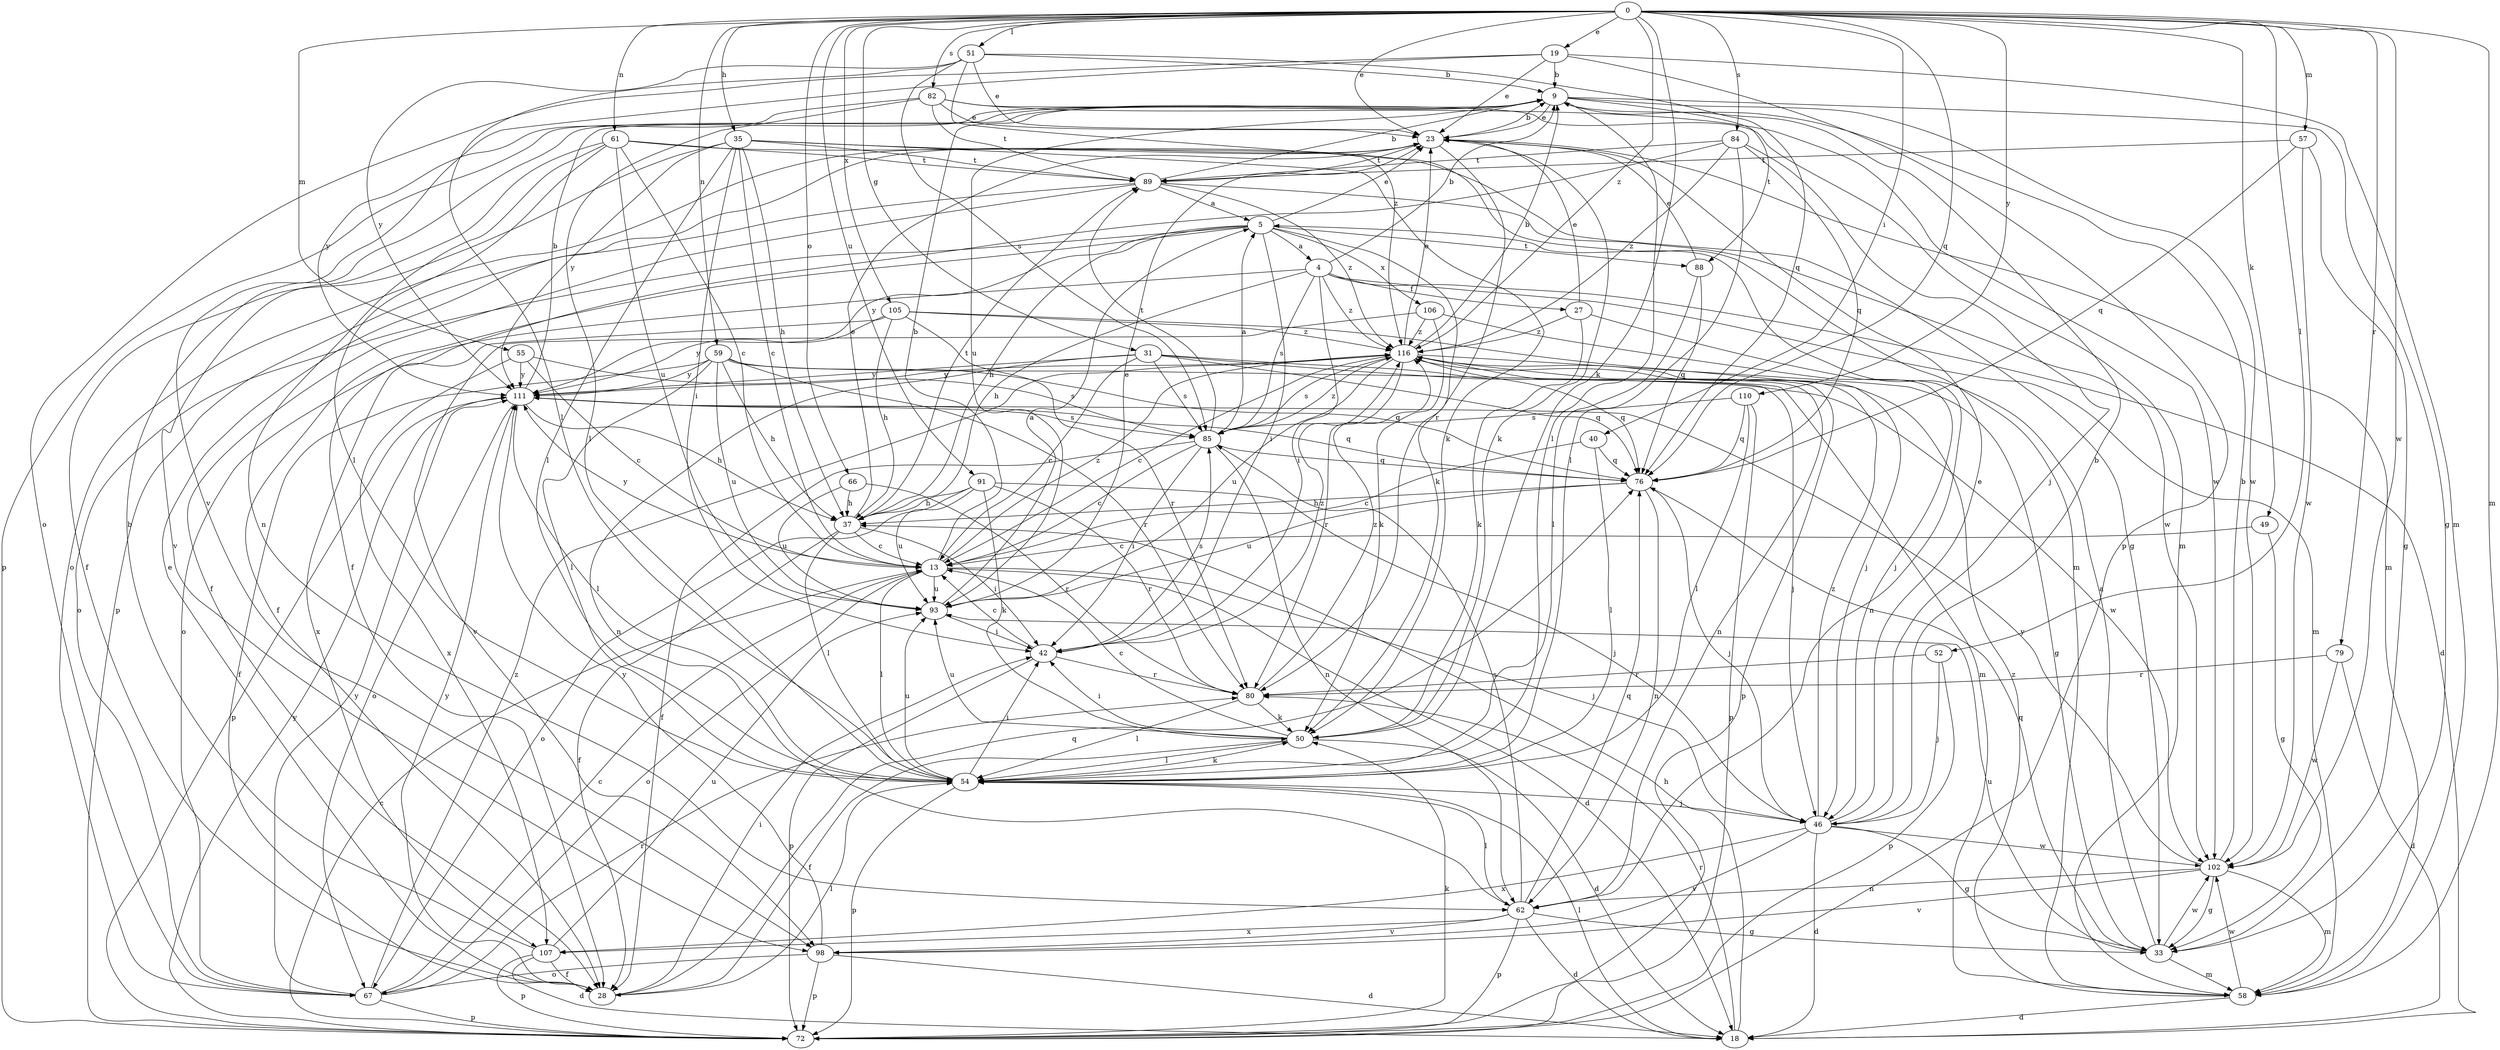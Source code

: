 strict digraph  {
0;
4;
5;
9;
13;
18;
19;
23;
27;
28;
31;
33;
35;
37;
40;
42;
46;
49;
50;
51;
52;
54;
55;
57;
58;
59;
61;
62;
66;
67;
72;
76;
79;
80;
82;
84;
85;
88;
89;
91;
93;
98;
102;
105;
106;
107;
110;
111;
116;
0 -> 19  [label=e];
0 -> 23  [label=e];
0 -> 31  [label=g];
0 -> 35  [label=h];
0 -> 40  [label=i];
0 -> 49  [label=k];
0 -> 50  [label=k];
0 -> 51  [label=l];
0 -> 52  [label=l];
0 -> 55  [label=m];
0 -> 57  [label=m];
0 -> 58  [label=m];
0 -> 59  [label=n];
0 -> 61  [label=n];
0 -> 66  [label=o];
0 -> 76  [label=q];
0 -> 79  [label=r];
0 -> 82  [label=s];
0 -> 84  [label=s];
0 -> 91  [label=u];
0 -> 102  [label=w];
0 -> 105  [label=x];
0 -> 110  [label=y];
0 -> 116  [label=z];
4 -> 9  [label=b];
4 -> 18  [label=d];
4 -> 27  [label=f];
4 -> 37  [label=h];
4 -> 42  [label=i];
4 -> 58  [label=m];
4 -> 67  [label=o];
4 -> 85  [label=s];
4 -> 116  [label=z];
5 -> 4  [label=a];
5 -> 23  [label=e];
5 -> 28  [label=f];
5 -> 37  [label=h];
5 -> 42  [label=i];
5 -> 50  [label=k];
5 -> 67  [label=o];
5 -> 88  [label=t];
5 -> 106  [label=x];
5 -> 111  [label=y];
9 -> 23  [label=e];
9 -> 33  [label=g];
9 -> 54  [label=l];
9 -> 72  [label=p];
9 -> 88  [label=t];
9 -> 93  [label=u];
9 -> 102  [label=w];
13 -> 9  [label=b];
13 -> 18  [label=d];
13 -> 46  [label=j];
13 -> 54  [label=l];
13 -> 67  [label=o];
13 -> 93  [label=u];
13 -> 111  [label=y];
13 -> 116  [label=z];
18 -> 37  [label=h];
18 -> 54  [label=l];
18 -> 80  [label=r];
19 -> 9  [label=b];
19 -> 23  [label=e];
19 -> 58  [label=m];
19 -> 67  [label=o];
19 -> 72  [label=p];
19 -> 98  [label=v];
23 -> 9  [label=b];
23 -> 50  [label=k];
23 -> 58  [label=m];
23 -> 67  [label=o];
23 -> 80  [label=r];
23 -> 89  [label=t];
27 -> 23  [label=e];
27 -> 50  [label=k];
27 -> 62  [label=n];
27 -> 116  [label=z];
28 -> 23  [label=e];
28 -> 42  [label=i];
28 -> 54  [label=l];
28 -> 76  [label=q];
28 -> 111  [label=y];
31 -> 13  [label=c];
31 -> 46  [label=j];
31 -> 58  [label=m];
31 -> 62  [label=n];
31 -> 76  [label=q];
31 -> 85  [label=s];
31 -> 111  [label=y];
33 -> 5  [label=a];
33 -> 58  [label=m];
33 -> 76  [label=q];
33 -> 93  [label=u];
33 -> 102  [label=w];
35 -> 13  [label=c];
35 -> 28  [label=f];
35 -> 37  [label=h];
35 -> 42  [label=i];
35 -> 50  [label=k];
35 -> 54  [label=l];
35 -> 58  [label=m];
35 -> 89  [label=t];
35 -> 111  [label=y];
37 -> 13  [label=c];
37 -> 23  [label=e];
37 -> 28  [label=f];
37 -> 42  [label=i];
37 -> 54  [label=l];
37 -> 89  [label=t];
40 -> 13  [label=c];
40 -> 54  [label=l];
40 -> 76  [label=q];
42 -> 13  [label=c];
42 -> 72  [label=p];
42 -> 80  [label=r];
42 -> 85  [label=s];
42 -> 116  [label=z];
46 -> 9  [label=b];
46 -> 18  [label=d];
46 -> 23  [label=e];
46 -> 33  [label=g];
46 -> 98  [label=v];
46 -> 102  [label=w];
46 -> 107  [label=x];
46 -> 116  [label=z];
49 -> 13  [label=c];
49 -> 33  [label=g];
50 -> 13  [label=c];
50 -> 18  [label=d];
50 -> 28  [label=f];
50 -> 42  [label=i];
50 -> 54  [label=l];
50 -> 93  [label=u];
51 -> 9  [label=b];
51 -> 23  [label=e];
51 -> 54  [label=l];
51 -> 76  [label=q];
51 -> 85  [label=s];
51 -> 111  [label=y];
51 -> 116  [label=z];
52 -> 46  [label=j];
52 -> 72  [label=p];
52 -> 80  [label=r];
54 -> 42  [label=i];
54 -> 46  [label=j];
54 -> 50  [label=k];
54 -> 72  [label=p];
54 -> 93  [label=u];
55 -> 13  [label=c];
55 -> 85  [label=s];
55 -> 107  [label=x];
55 -> 111  [label=y];
57 -> 33  [label=g];
57 -> 76  [label=q];
57 -> 89  [label=t];
57 -> 102  [label=w];
58 -> 18  [label=d];
58 -> 102  [label=w];
58 -> 116  [label=z];
59 -> 28  [label=f];
59 -> 37  [label=h];
59 -> 54  [label=l];
59 -> 76  [label=q];
59 -> 80  [label=r];
59 -> 93  [label=u];
59 -> 102  [label=w];
59 -> 111  [label=y];
61 -> 13  [label=c];
61 -> 33  [label=g];
61 -> 54  [label=l];
61 -> 62  [label=n];
61 -> 89  [label=t];
61 -> 93  [label=u];
61 -> 98  [label=v];
62 -> 18  [label=d];
62 -> 33  [label=g];
62 -> 54  [label=l];
62 -> 72  [label=p];
62 -> 76  [label=q];
62 -> 85  [label=s];
62 -> 98  [label=v];
62 -> 107  [label=x];
66 -> 37  [label=h];
66 -> 80  [label=r];
66 -> 93  [label=u];
67 -> 13  [label=c];
67 -> 72  [label=p];
67 -> 80  [label=r];
67 -> 111  [label=y];
67 -> 116  [label=z];
72 -> 13  [label=c];
72 -> 50  [label=k];
72 -> 111  [label=y];
76 -> 37  [label=h];
76 -> 46  [label=j];
76 -> 62  [label=n];
76 -> 93  [label=u];
79 -> 18  [label=d];
79 -> 80  [label=r];
79 -> 102  [label=w];
80 -> 50  [label=k];
80 -> 54  [label=l];
80 -> 116  [label=z];
82 -> 23  [label=e];
82 -> 54  [label=l];
82 -> 58  [label=m];
82 -> 89  [label=t];
82 -> 102  [label=w];
82 -> 111  [label=y];
84 -> 28  [label=f];
84 -> 46  [label=j];
84 -> 54  [label=l];
84 -> 76  [label=q];
84 -> 89  [label=t];
84 -> 116  [label=z];
85 -> 5  [label=a];
85 -> 13  [label=c];
85 -> 28  [label=f];
85 -> 42  [label=i];
85 -> 62  [label=n];
85 -> 76  [label=q];
85 -> 89  [label=t];
85 -> 116  [label=z];
88 -> 23  [label=e];
88 -> 54  [label=l];
88 -> 76  [label=q];
89 -> 5  [label=a];
89 -> 9  [label=b];
89 -> 28  [label=f];
89 -> 72  [label=p];
89 -> 102  [label=w];
89 -> 116  [label=z];
91 -> 37  [label=h];
91 -> 46  [label=j];
91 -> 50  [label=k];
91 -> 67  [label=o];
91 -> 80  [label=r];
91 -> 93  [label=u];
93 -> 5  [label=a];
93 -> 23  [label=e];
93 -> 42  [label=i];
98 -> 18  [label=d];
98 -> 67  [label=o];
98 -> 72  [label=p];
98 -> 111  [label=y];
102 -> 9  [label=b];
102 -> 33  [label=g];
102 -> 58  [label=m];
102 -> 62  [label=n];
102 -> 98  [label=v];
102 -> 111  [label=y];
105 -> 37  [label=h];
105 -> 46  [label=j];
105 -> 80  [label=r];
105 -> 107  [label=x];
105 -> 111  [label=y];
105 -> 116  [label=z];
106 -> 46  [label=j];
106 -> 50  [label=k];
106 -> 98  [label=v];
106 -> 116  [label=z];
107 -> 9  [label=b];
107 -> 18  [label=d];
107 -> 28  [label=f];
107 -> 72  [label=p];
107 -> 93  [label=u];
110 -> 54  [label=l];
110 -> 72  [label=p];
110 -> 76  [label=q];
110 -> 85  [label=s];
111 -> 9  [label=b];
111 -> 37  [label=h];
111 -> 54  [label=l];
111 -> 67  [label=o];
111 -> 72  [label=p];
111 -> 76  [label=q];
111 -> 85  [label=s];
116 -> 9  [label=b];
116 -> 13  [label=c];
116 -> 23  [label=e];
116 -> 33  [label=g];
116 -> 62  [label=n];
116 -> 72  [label=p];
116 -> 76  [label=q];
116 -> 80  [label=r];
116 -> 85  [label=s];
116 -> 93  [label=u];
116 -> 111  [label=y];
}
